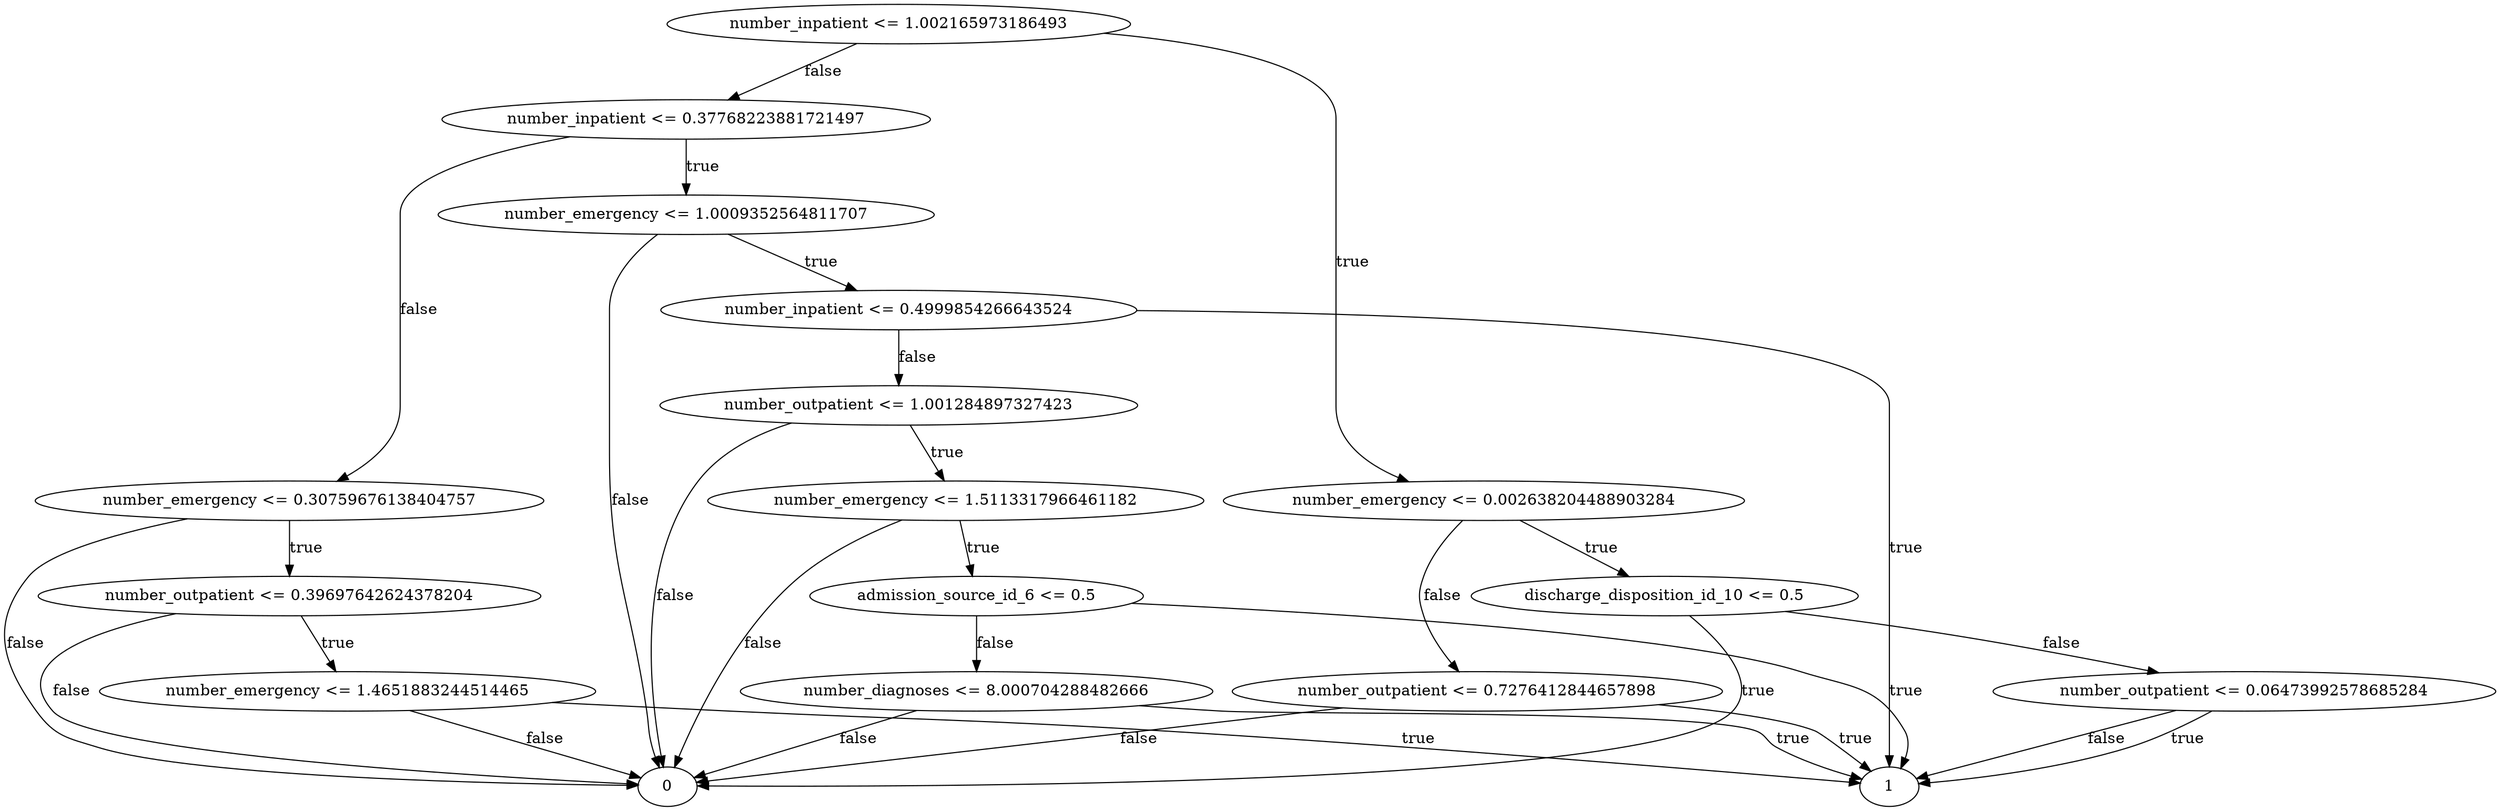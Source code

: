 // Decision Tree
digraph {
	"number_inpatient <= 1.002165973186493" [label="number_inpatient <= 1.002165973186493"]
	"number_inpatient <= 0.37768223881721497" [label="number_inpatient <= 0.37768223881721497"]
	"number_inpatient <= 1.002165973186493" -> "number_inpatient <= 0.37768223881721497" [label=false]
	"number_emergency <= 0.30759676138404757" [label="number_emergency <= 0.30759676138404757"]
	"number_inpatient <= 0.37768223881721497" -> "number_emergency <= 0.30759676138404757" [label=false]
	0 [label=0]
	"number_emergency <= 0.30759676138404757" -> 0 [label=false]
	"number_outpatient <= 0.39697642624378204" [label="number_outpatient <= 0.39697642624378204"]
	"number_emergency <= 0.30759676138404757" -> "number_outpatient <= 0.39697642624378204" [label=true]
	0 [label=0]
	"number_outpatient <= 0.39697642624378204" -> 0 [label=false]
	"number_emergency <= 1.4651883244514465" [label="number_emergency <= 1.4651883244514465"]
	"number_outpatient <= 0.39697642624378204" -> "number_emergency <= 1.4651883244514465" [label=true]
	0 [label=0]
	"number_emergency <= 1.4651883244514465" -> 0 [label=false]
	1 [label=1]
	"number_emergency <= 1.4651883244514465" -> 1 [label=true]
	"number_emergency <= 1.0009352564811707" [label="number_emergency <= 1.0009352564811707"]
	"number_inpatient <= 0.37768223881721497" -> "number_emergency <= 1.0009352564811707" [label=true]
	0 [label=0]
	"number_emergency <= 1.0009352564811707" -> 0 [label=false]
	"number_inpatient <= 0.4999854266643524" [label="number_inpatient <= 0.4999854266643524"]
	"number_emergency <= 1.0009352564811707" -> "number_inpatient <= 0.4999854266643524" [label=true]
	"number_outpatient <= 1.001284897327423" [label="number_outpatient <= 1.001284897327423"]
	"number_inpatient <= 0.4999854266643524" -> "number_outpatient <= 1.001284897327423" [label=false]
	0 [label=0]
	"number_outpatient <= 1.001284897327423" -> 0 [label=false]
	"number_emergency <= 1.5113317966461182" [label="number_emergency <= 1.5113317966461182"]
	"number_outpatient <= 1.001284897327423" -> "number_emergency <= 1.5113317966461182" [label=true]
	0 [label=0]
	"number_emergency <= 1.5113317966461182" -> 0 [label=false]
	"admission_source_id_6 <= 0.5" [label="admission_source_id_6 <= 0.5"]
	"number_emergency <= 1.5113317966461182" -> "admission_source_id_6 <= 0.5" [label=true]
	"number_diagnoses <= 8.000704288482666" [label="number_diagnoses <= 8.000704288482666"]
	"admission_source_id_6 <= 0.5" -> "number_diagnoses <= 8.000704288482666" [label=false]
	0 [label=0]
	"number_diagnoses <= 8.000704288482666" -> 0 [label=false]
	1 [label=1]
	"number_diagnoses <= 8.000704288482666" -> 1 [label=true]
	1 [label=1]
	"admission_source_id_6 <= 0.5" -> 1 [label=true]
	1 [label=1]
	"number_inpatient <= 0.4999854266643524" -> 1 [label=true]
	"number_emergency <= 0.002638204488903284" [label="number_emergency <= 0.002638204488903284"]
	"number_inpatient <= 1.002165973186493" -> "number_emergency <= 0.002638204488903284" [label=true]
	"number_outpatient <= 0.7276412844657898" [label="number_outpatient <= 0.7276412844657898"]
	"number_emergency <= 0.002638204488903284" -> "number_outpatient <= 0.7276412844657898" [label=false]
	0 [label=0]
	"number_outpatient <= 0.7276412844657898" -> 0 [label=false]
	1 [label=1]
	"number_outpatient <= 0.7276412844657898" -> 1 [label=true]
	"discharge_disposition_id_10 <= 0.5" [label="discharge_disposition_id_10 <= 0.5"]
	"number_emergency <= 0.002638204488903284" -> "discharge_disposition_id_10 <= 0.5" [label=true]
	"number_outpatient <= 0.06473992578685284" [label="number_outpatient <= 0.06473992578685284"]
	"discharge_disposition_id_10 <= 0.5" -> "number_outpatient <= 0.06473992578685284" [label=false]
	1 [label=1]
	"number_outpatient <= 0.06473992578685284" -> 1 [label=false]
	1 [label=1]
	"number_outpatient <= 0.06473992578685284" -> 1 [label=true]
	0 [label=0]
	"discharge_disposition_id_10 <= 0.5" -> 0 [label=true]
}
